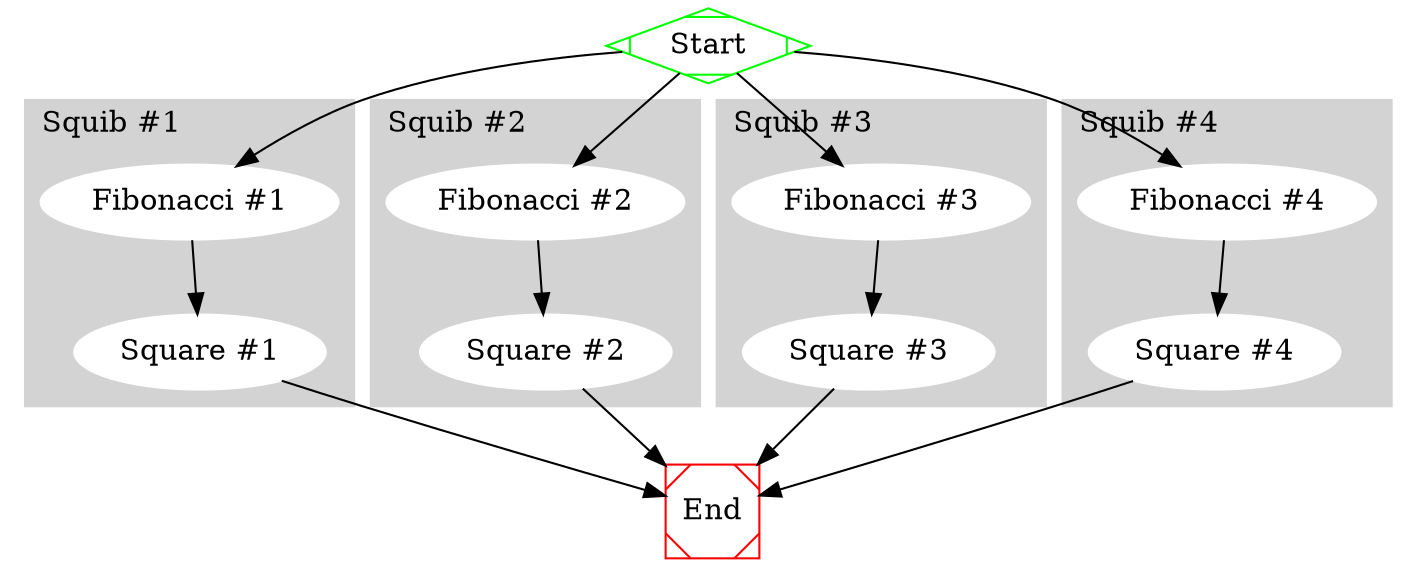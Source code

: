 digraph G {

	subgraph cluster_1 {
		style=filled;
		color=lightgrey;
		node [style=filled,color=white];
		"Fibonacci #1" -> "Square #1";
		label = "Squib #1";
		labeljust = "l";
	}

	subgraph cluster_2 {
		style=filled;
		color=lightgrey;
		node [style=filled,color=white];
		"Fibonacci #2" -> "Square #2";
		label = "Squib #2";
		labeljust = "l";
	}

	subgraph cluster_3 {
		style=filled;
		color=lightgrey;
		node [style=filled,color=white];
		"Fibonacci #3" -> "Square #3";
		label = "Squib #3";
		labeljust = "l";
	}

	subgraph cluster_4 {
		style=filled;
		color=lightgrey;
		node [style=filled,color=white];
		"Fibonacci #4" -> "Square #4";
		label = "Squib #4";
		labeljust = "l";
	}

	Start -> "Fibonacci #1";
	Start -> "Fibonacci #2";
	Start -> "Fibonacci #3";
	Start -> "Fibonacci #4";

	"Square #1" -> End;
	"Square #2" -> End;
	"Square #3" -> End;
	"Square #4" -> End;

	Start [shape=Mdiamond, color=green];
	End [shape=Msquare, color=red];
}
